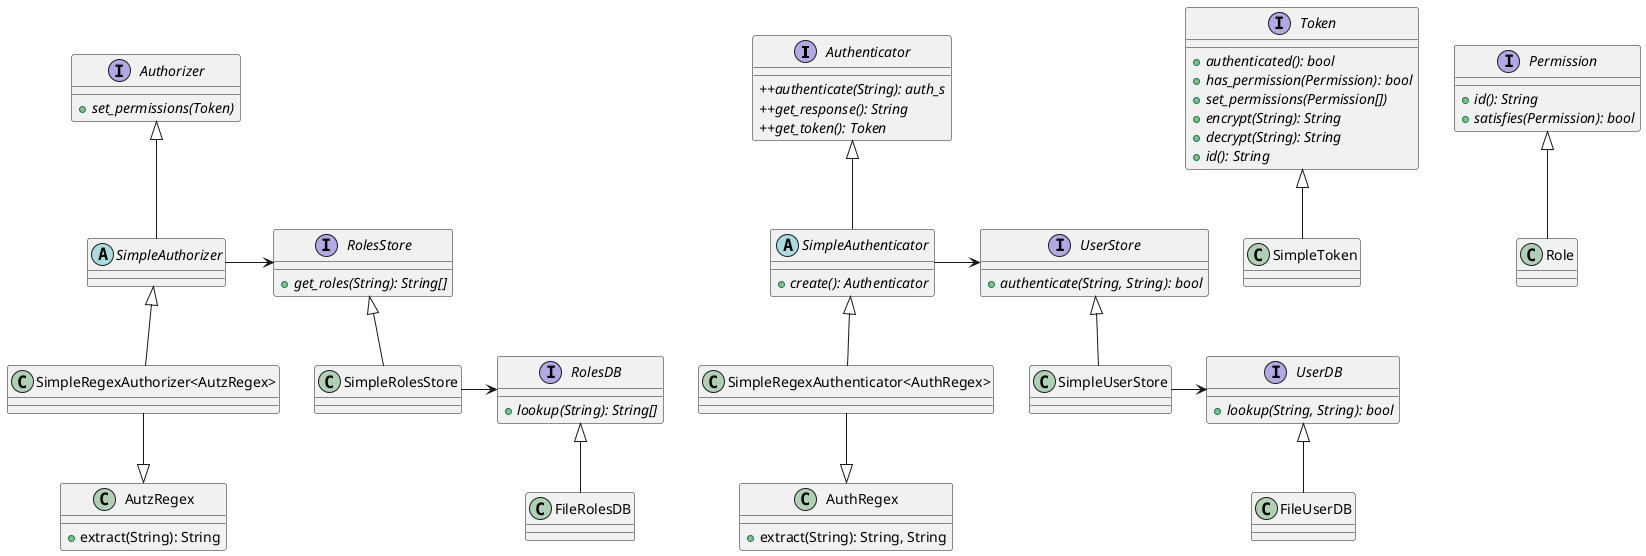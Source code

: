 @startuml  img/uml.png
Authenticator <|-down- SimpleAuthenticator
SimpleAuthenticator <|-- "SimpleRegexAuthenticator<AuthRegex>"
SimpleAuthenticator -right-> UserStore
AuthRegex <|-up- "SimpleRegexAuthenticator<AuthRegex>"
UserStore <|-- SimpleUserStore
SimpleUserStore -right-> UserDB
UserDB <|-- FileUserDB


Authorizer <|-down- SimpleAuthorizer
SimpleAuthorizer <|-down- "SimpleRegexAuthorizer<AutzRegex>"
AutzRegex <|-up- "SimpleRegexAuthorizer<AutzRegex>"
SimpleAuthorizer -right-> RolesStore
RolesStore <|-down- SimpleRolesStore
SimpleRolesStore -right-> RolesDB
RolesDB <|-down- FileRolesDB

Token <|-down- SimpleToken

Permission <|-down- Role

interface Authenticator {
+{abstract} +authenticate(String): auth_s
+{abstract} +get_response(): String
+{abstract} +get_token(): Token
}

interface Token {
+{abstract} authenticated(): bool
+{abstract} has_permission(Permission): bool
+{abstract} set_permissions(Permission[])
+{abstract} encrypt(String): String
+{abstract} decrypt(String): String
+{abstract} id(): String
}

interface Authorizer {
+{abstract} set_permissions(Token)
}

abstract class SimpleAuthorizer
abstract class SimpleAuthenticator {
+{abstract} create(): Authenticator
}

interface UserStore {
+{abstract} authenticate(String, String): bool
}

interface RolesStore {
+{abstract} get_roles(String): String[]
}

interface Permission {
+{abstract} id(): String
+{abstract} satisfies(Permission): bool
}

interface RolesDB {
+{abstract} lookup(String): String[]
}

interface UserDB {
+{abstract} lookup(String, String): bool
}

class AutzRegex {
+extract(String): String
}

class AuthRegex {
+extract(String): String, String
}

class "SimpleRegexAuthenticator<AuthRegex>" {
}

@enduml
